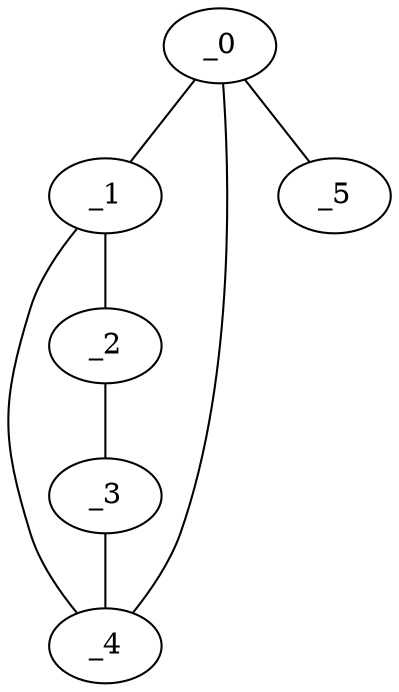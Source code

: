 graph MP1_0023 {
	_0	 [x="1.5",
		y="1.74"];
	_1	 [x="2.54588",
		y="2.64431"];
	_0 -- _1;
	_4	 [x="0.549067",
		y="2.55703"];
	_0 -- _4;
	_5	 [x="2.34999",
		y="1.17379"];
	_0 -- _5;
	_2	 [x="2.56083",
		y="0.359421"];
	_1 -- _2;
	_1 -- _4;
	_3	 [x="0.602315",
		y="-0.326038"];
	_2 -- _3;
	_3 -- _4;
}
